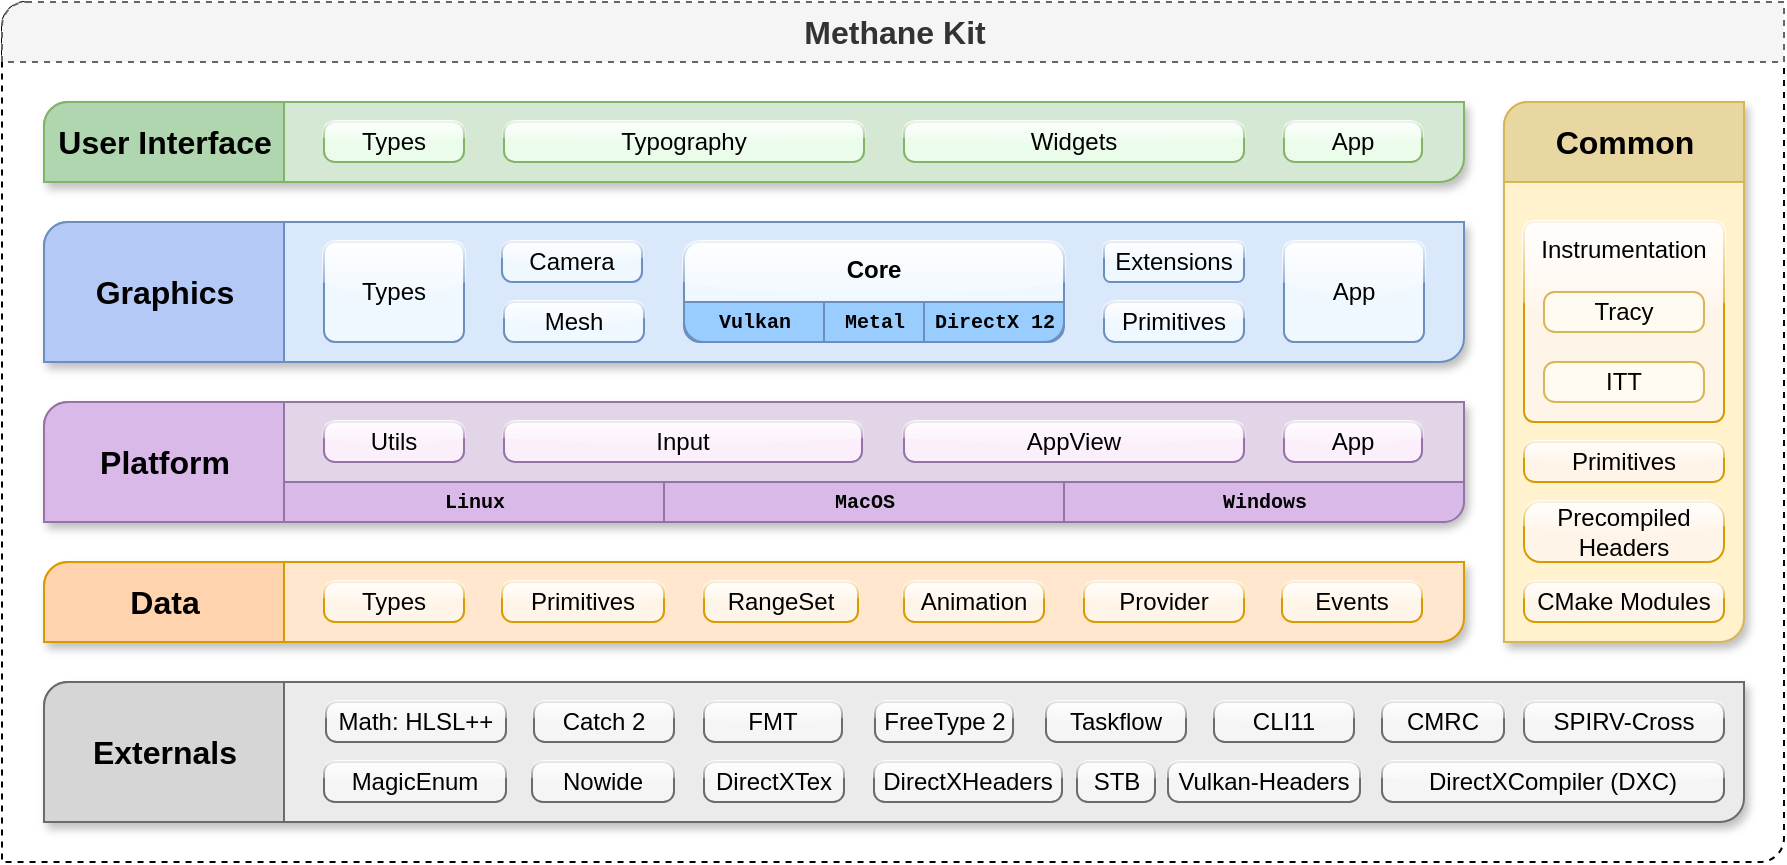 <mxfile version="20.3.0" type="device"><diagram id="n1YW_IKGIQabf7W6xJoi" name="Page-1"><mxGraphModel dx="1102" dy="929" grid="1" gridSize="10" guides="1" tooltips="1" connect="1" arrows="1" fold="1" page="1" pageScale="1" pageWidth="935" pageHeight="470" math="0" shadow="0"><root><mxCell id="0"/><mxCell id="1" parent="0"/><mxCell id="Kfy_bd-Oe_zeapeb3Mzr-61" value="" style="verticalLabelPosition=bottom;verticalAlign=top;html=1;shape=mxgraph.basic.diag_round_rect;dx=6;shadow=0;dashed=1;" parent="1" vertex="1"><mxGeometry x="20" y="20" width="891" height="430" as="geometry"/></mxCell><mxCell id="Kfy_bd-Oe_zeapeb3Mzr-15" value="" style="verticalLabelPosition=bottom;verticalAlign=top;html=1;shape=mxgraph.basic.diag_round_rect;dx=6;fillColor=#e1d5e7;strokeColor=#9673a6;shadow=1;" parent="1" vertex="1"><mxGeometry x="41" y="220" width="710" height="60" as="geometry"/></mxCell><UserObject label="Utils" link="https://github.com/MethanePowered/MethaneKit/tree/master/Modules/Platform/Utils" id="Kfy_bd-Oe_zeapeb3Mzr-16"><mxCell style="rounded=1;whiteSpace=wrap;html=1;strokeColor=#9673a6;arcSize=27;fillColor=#FCEFFC;glass=1;shadow=0;" parent="1" vertex="1"><mxGeometry x="181" y="230" width="70" height="20" as="geometry"/></mxCell></UserObject><UserObject label="Input" link="https://github.com/MethanePowered/MethaneKit/tree/master/Modules/Platform/Input" id="Kfy_bd-Oe_zeapeb3Mzr-17"><mxCell style="rounded=1;whiteSpace=wrap;html=1;strokeColor=#9673a6;arcSize=27;fillColor=#FCEFFC;glass=1;shadow=0;" parent="1" vertex="1"><mxGeometry x="271" y="230" width="179" height="20" as="geometry"/></mxCell></UserObject><UserObject label="App" link="https://github.com/MethanePowered/MethaneKit/tree/master/Modules/Platform/App" id="Kfy_bd-Oe_zeapeb3Mzr-20"><mxCell style="rounded=1;whiteSpace=wrap;html=1;strokeColor=#9673a6;arcSize=27;fillColor=#FCEFFC;glass=1;shadow=0;" parent="1" vertex="1"><mxGeometry x="661" y="230" width="69" height="20" as="geometry"/></mxCell></UserObject><UserObject label="AppView" link="https://github.com/MethanePowered/MethaneKit/tree/master/Modules/Platform/AppView" id="Kfy_bd-Oe_zeapeb3Mzr-21"><mxCell style="rounded=1;whiteSpace=wrap;html=1;strokeColor=#9673a6;arcSize=27;fillColor=#FCEFFC;glass=1;shadow=0;" parent="1" vertex="1"><mxGeometry x="471" y="230" width="170" height="20" as="geometry"/></mxCell></UserObject><UserObject label="Platform" link="https://github.com/MethanePowered/MethaneKit/tree/master/Modules/Platform" id="Kfy_bd-Oe_zeapeb3Mzr-22"><mxCell style="verticalLabelPosition=middle;verticalAlign=middle;html=1;shape=mxgraph.basic.corner_round_rect;dx=6;strokeColor=#9673a6;align=center;labelPosition=center;fontSize=16;fillColor=#D8B9E7;fontStyle=1" parent="1" vertex="1"><mxGeometry x="41" y="220" width="120" height="60" as="geometry"/></mxCell></UserObject><mxCell id="Kfy_bd-Oe_zeapeb3Mzr-2" value="" style="verticalLabelPosition=bottom;verticalAlign=top;html=1;shape=mxgraph.basic.diag_round_rect;dx=6;fillColor=#ffe6cc;strokeColor=#d79b00;shadow=1;" parent="1" vertex="1"><mxGeometry x="41" y="300" width="710" height="40" as="geometry"/></mxCell><UserObject label="Types" link="https://github.com/MethanePowered/MethaneKit/tree/master/Modules/Data/Types" id="Kfy_bd-Oe_zeapeb3Mzr-4"><mxCell style="rounded=1;whiteSpace=wrap;html=1;strokeColor=#d79b00;arcSize=27;fillColor=#FFF4E8;glass=1;shadow=0;" parent="1" vertex="1"><mxGeometry x="181" y="310" width="70" height="20" as="geometry"/></mxCell></UserObject><UserObject label="Primitives" link="https://github.com/MethanePowered/MethaneKit/tree/master/Modules/Data/Primitives" id="Kfy_bd-Oe_zeapeb3Mzr-7"><mxCell style="rounded=1;whiteSpace=wrap;html=1;strokeColor=#d79b00;arcSize=27;fillColor=#FFF4E8;glass=1;shadow=0;" parent="1" vertex="1"><mxGeometry x="270" y="310" width="81" height="20" as="geometry"/></mxCell></UserObject><UserObject label="Provider" link="https://github.com/MethanePowered/MethaneKit/tree/master/Modules/Data/Provider" id="Kfy_bd-Oe_zeapeb3Mzr-8"><mxCell style="rounded=1;whiteSpace=wrap;html=1;strokeColor=#d79b00;arcSize=27;fillColor=#FFF4E8;glass=1;shadow=0;" parent="1" vertex="1"><mxGeometry x="561" y="310" width="80" height="20" as="geometry"/></mxCell></UserObject><UserObject label="Animation" link="https://github.com/MethanePowered/MethaneKit/tree/master/Modules/Data/Animation" id="Kfy_bd-Oe_zeapeb3Mzr-9"><mxCell style="rounded=1;whiteSpace=wrap;html=1;strokeColor=#d79b00;arcSize=27;fillColor=#FFF4E8;glass=1;shadow=0;" parent="1" vertex="1"><mxGeometry x="471" y="310" width="70" height="20" as="geometry"/></mxCell></UserObject><UserObject label="RangeSet" link="https://github.com/MethanePowered/MethaneKit/tree/master/Modules/Data/RangeSet" id="Kfy_bd-Oe_zeapeb3Mzr-10"><mxCell style="rounded=1;whiteSpace=wrap;html=1;strokeColor=#d79b00;arcSize=27;fillColor=#FFF4E8;glass=1;shadow=0;" parent="1" vertex="1"><mxGeometry x="371" y="310" width="77" height="20" as="geometry"/></mxCell></UserObject><UserObject label="Events" link="https://github.com/MethanePowered/MethaneKit/tree/master/Modules/Data/Events" id="Kfy_bd-Oe_zeapeb3Mzr-11"><mxCell style="rounded=1;whiteSpace=wrap;html=1;strokeColor=#d79b00;arcSize=27;fillColor=#FFF4E8;glass=1;shadow=0;" parent="1" vertex="1"><mxGeometry x="660" y="310" width="70" height="20" as="geometry"/></mxCell></UserObject><UserObject label="Data" link="https://github.com/MethanePowered/MethaneKit/tree/master/Modules/Data" id="Kfy_bd-Oe_zeapeb3Mzr-12"><mxCell style="verticalLabelPosition=middle;verticalAlign=middle;html=1;shape=mxgraph.basic.corner_round_rect;dx=6;strokeColor=#d79b00;align=center;labelPosition=center;fontSize=16;fillColor=#FFD3AD;fontStyle=1" parent="1" vertex="1"><mxGeometry x="41" y="300" width="120" height="40" as="geometry"/></mxCell></UserObject><mxCell id="Kfy_bd-Oe_zeapeb3Mzr-24" value="" style="verticalLabelPosition=bottom;verticalAlign=top;html=1;shape=mxgraph.basic.diag_round_rect;dx=6;fillColor=#dae8fc;strokeColor=#6c8ebf;shadow=1;" parent="1" vertex="1"><mxGeometry x="41" y="130" width="710" height="70" as="geometry"/></mxCell><UserObject label="Graphics" link="https://github.com/MethanePowered/MethaneKit/tree/master/Modules/Graphics" id="Kfy_bd-Oe_zeapeb3Mzr-29"><mxCell style="verticalLabelPosition=middle;verticalAlign=middle;html=1;shape=mxgraph.basic.corner_round_rect;dx=6;strokeColor=#6c8ebf;align=center;labelPosition=center;fontSize=16;fontStyle=1;fillColor=#B5C9F7;" parent="1" vertex="1"><mxGeometry x="41" y="130" width="120" height="70" as="geometry"/></mxCell></UserObject><UserObject label="Types" link="https://github.com/MethanePowered/MethaneKit/tree/master/Modules/Graphics/Types" id="Kfy_bd-Oe_zeapeb3Mzr-36"><mxCell style="rounded=1;whiteSpace=wrap;html=1;strokeColor=#6c8ebf;arcSize=11;fillColor=#F0F8FF;glass=1;shadow=0;" parent="1" vertex="1"><mxGeometry x="181" y="140" width="70" height="50" as="geometry"/></mxCell></UserObject><UserObject label="Primitives" link="https://github.com/MethanePowered/MethaneKit/tree/master/Modules/Graphics/Primitives" id="Kfy_bd-Oe_zeapeb3Mzr-37"><mxCell style="rounded=1;whiteSpace=wrap;html=1;strokeColor=#6c8ebf;arcSize=27;fillColor=#F0F8FF;glass=1;shadow=0;" parent="1" vertex="1"><mxGeometry x="571" y="170" width="70" height="20" as="geometry"/></mxCell></UserObject><UserObject label="Camera" link="https://github.com/MethanePowered/MethaneKit/tree/master/Modules/Graphics/Camera" id="Kfy_bd-Oe_zeapeb3Mzr-38"><mxCell style="rounded=1;whiteSpace=wrap;html=1;strokeColor=#6c8ebf;arcSize=25;fillColor=#F0F8FF;glass=1;shadow=0;" parent="1" vertex="1"><mxGeometry x="270" y="140" width="70" height="20" as="geometry"/></mxCell></UserObject><UserObject label="App" link="https://github.com/MethanePowered/MethaneKit/tree/master/Modules/Graphics/App" id="Kfy_bd-Oe_zeapeb3Mzr-40"><mxCell style="rounded=1;whiteSpace=wrap;html=1;strokeColor=#6c8ebf;arcSize=10;fillColor=#F0F8FF;glass=1;shadow=0;" parent="1" vertex="1"><mxGeometry x="661" y="140" width="70" height="50" as="geometry"/></mxCell></UserObject><UserObject label="Extensions" link="https://github.com/MethanePowered/MethaneKit/tree/master/Modules/Graphics/Extensions" id="Kfy_bd-Oe_zeapeb3Mzr-41"><mxCell style="rounded=1;whiteSpace=wrap;html=1;strokeColor=#6c8ebf;arcSize=16;fillColor=#F0F8FF;glass=1;shadow=0;" parent="1" vertex="1"><mxGeometry x="571" y="140" width="70" height="20" as="geometry"/></mxCell></UserObject><mxCell id="Kfy_bd-Oe_zeapeb3Mzr-42" value="" style="verticalLabelPosition=bottom;verticalAlign=top;html=1;shape=mxgraph.basic.diag_round_rect;dx=6;fillColor=#d5e8d4;strokeColor=#82b366;shadow=1;" parent="1" vertex="1"><mxGeometry x="41" y="70" width="710" height="40" as="geometry"/></mxCell><UserObject label="User Interface" link="https://github.com/MethanePowered/MethaneKit/tree/master/Modules/UserInterface" id="Kfy_bd-Oe_zeapeb3Mzr-43"><mxCell style="verticalLabelPosition=middle;verticalAlign=middle;html=1;shape=mxgraph.basic.corner_round_rect;dx=6;strokeColor=#82b366;align=center;labelPosition=center;fontSize=16;fontStyle=1;fillColor=#B0D6B0;" parent="1" vertex="1"><mxGeometry x="41" y="70" width="120" height="40" as="geometry"/></mxCell></UserObject><UserObject label="Types" link="https://github.com/MethanePowered/MethaneKit/tree/master/Modules/UserInterface/Types" id="Kfy_bd-Oe_zeapeb3Mzr-50"><mxCell style="rounded=1;whiteSpace=wrap;html=1;strokeColor=#82b366;arcSize=27;fillColor=#EBFCEB;glass=1;shadow=0;" parent="1" vertex="1"><mxGeometry x="181" y="80" width="70" height="20" as="geometry"/></mxCell></UserObject><UserObject label="Typography" link="https://github.com/MethanePowered/MethaneKit/tree/master/Modules/UserInterface/Typography" id="Kfy_bd-Oe_zeapeb3Mzr-51"><mxCell style="rounded=1;whiteSpace=wrap;html=1;strokeColor=#82b366;arcSize=27;fillColor=#EBFCEB;glass=1;shadow=0;" parent="1" vertex="1"><mxGeometry x="271" y="80" width="180" height="20" as="geometry"/></mxCell></UserObject><UserObject label="App" link="https://github.com/MethanePowered/MethaneKit/tree/master/Modules/UserInterface/App" id="Kfy_bd-Oe_zeapeb3Mzr-52"><mxCell style="rounded=1;whiteSpace=wrap;html=1;strokeColor=#82b366;arcSize=27;fillColor=#EBFCEB;glass=1;shadow=0;" parent="1" vertex="1"><mxGeometry x="661" y="80" width="69" height="20" as="geometry"/></mxCell></UserObject><UserObject label="Widgets" link="https://github.com/MethanePowered/MethaneKit/tree/master/Modules/UserInterface/Widgets" id="Kfy_bd-Oe_zeapeb3Mzr-53"><mxCell style="rounded=1;whiteSpace=wrap;html=1;strokeColor=#82b366;arcSize=27;fillColor=#EBFCEB;glass=1;shadow=0;" parent="1" vertex="1"><mxGeometry x="471" y="80" width="170" height="20" as="geometry"/></mxCell></UserObject><mxCell id="Kfy_bd-Oe_zeapeb3Mzr-54" value="" style="verticalLabelPosition=bottom;verticalAlign=top;html=1;shape=mxgraph.basic.diag_round_rect;dx=6;fillColor=#fff2cc;strokeColor=#d6b656;shadow=1;sketch=0;" parent="1" vertex="1"><mxGeometry x="771" y="70" width="120" height="270" as="geometry"/></mxCell><UserObject label="Common" link="https://github.com/MethanePowered/MethaneKit/tree/master/Modules/Common" id="Kfy_bd-Oe_zeapeb3Mzr-55"><mxCell style="verticalLabelPosition=middle;verticalAlign=middle;html=1;shape=mxgraph.basic.corner_round_rect;dx=6;strokeColor=#d6b656;align=center;labelPosition=center;fontSize=16;fontStyle=1;fillColor=#E8D7A0;" parent="1" vertex="1"><mxGeometry x="771" y="70" width="120" height="40" as="geometry"/></mxCell></UserObject><UserObject label="CMake Modules" link="https://github.com/MethanePowered/MethaneKit/tree/master/CMake" id="Kfy_bd-Oe_zeapeb3Mzr-56"><mxCell style="rounded=1;whiteSpace=wrap;html=1;strokeColor=#d79b00;arcSize=27;fillColor=#FFF4E8;glass=1;shadow=0;" parent="1" vertex="1"><mxGeometry x="781" y="310" width="100" height="20" as="geometry"/></mxCell></UserObject><UserObject label="Instrumentation" link="https://github.com/MethanePowered/MethaneKit/tree/master/Modules/Common/Instrumentation" id="Kfy_bd-Oe_zeapeb3Mzr-57"><mxCell style="rounded=1;whiteSpace=wrap;html=1;strokeColor=#d79b00;arcSize=5;fillColor=#FFF4E8;glass=1;shadow=0;verticalAlign=top;" parent="1" vertex="1"><mxGeometry x="781" y="130" width="100" height="100" as="geometry"/></mxCell></UserObject><UserObject label="Tracy" link="https://github.com/MethanePowered/Tracy" id="Kfy_bd-Oe_zeapeb3Mzr-58"><mxCell style="rounded=1;whiteSpace=wrap;html=1;strokeColor=#d6b656;arcSize=27;glass=0;shadow=0;fillColor=#FFFBF0;" parent="1" vertex="1"><mxGeometry x="791" y="165" width="80" height="20" as="geometry"/></mxCell></UserObject><UserObject label="ITT" link="https://github.com/MethanePowered/IttApi" id="Kfy_bd-Oe_zeapeb3Mzr-59"><mxCell style="rounded=1;whiteSpace=wrap;html=1;strokeColor=#d6b656;arcSize=27;glass=0;shadow=0;fillColor=#FFFBF0;" parent="1" vertex="1"><mxGeometry x="791" y="200" width="80" height="20" as="geometry"/></mxCell></UserObject><UserObject label="Precompiled Headers" link="https://github.com/MethanePowered/MethaneKit/tree/master/Modules/Common/PrecompiledHeaders" id="Kfy_bd-Oe_zeapeb3Mzr-60"><mxCell style="rounded=1;whiteSpace=wrap;html=1;strokeColor=#d79b00;arcSize=27;fillColor=#FFF4E8;glass=1;shadow=0;" parent="1" vertex="1"><mxGeometry x="781" y="270" width="100" height="30" as="geometry"/></mxCell></UserObject><UserObject label="Methane Kit" link="https://github.com/MethanePowered/MethaneKit" id="Kfy_bd-Oe_zeapeb3Mzr-62"><mxCell style="verticalLabelPosition=middle;verticalAlign=middle;html=1;shape=mxgraph.basic.corner_round_rect;dx=6;strokeColor=#666666;align=center;labelPosition=center;fontSize=16;fontStyle=1;fillColor=#f5f5f5;fontColor=#333333;dashed=1;" parent="1" vertex="1"><mxGeometry x="20" y="20" width="891" height="30" as="geometry"/></mxCell></UserObject><mxCell id="Kfy_bd-Oe_zeapeb3Mzr-69" value="" style="verticalLabelPosition=bottom;verticalAlign=top;html=1;shape=mxgraph.basic.diag_round_rect;dx=6;shadow=1;strokeColor=#6B6B6B;fillColor=#EBEBEB;" parent="1" vertex="1"><mxGeometry x="41" y="360" width="850" height="70" as="geometry"/></mxCell><UserObject label="Externals" link="https://github.com/MethanePowered/MethaneKit/tree/master/Externals" id="Kfy_bd-Oe_zeapeb3Mzr-70"><mxCell style="verticalLabelPosition=middle;verticalAlign=middle;html=1;shape=mxgraph.basic.corner_round_rect;dx=6;align=center;labelPosition=center;fontSize=16;fontStyle=1;strokeColor=#6B6B6B;fillColor=#D6D6D6;" parent="1" vertex="1"><mxGeometry x="41" y="360" width="120" height="70" as="geometry"/></mxCell></UserObject><UserObject label="Math: HLSL++" link="https://github.com/MethanePowered/HLSLpp/" id="Kfy_bd-Oe_zeapeb3Mzr-71"><mxCell style="rounded=1;whiteSpace=wrap;html=1;arcSize=27;glass=1;shadow=0;fillColor=#F5F5F5;strokeColor=#6B6B6B;" parent="1" vertex="1"><mxGeometry x="182" y="370" width="90" height="20" as="geometry"/></mxCell></UserObject><UserObject label="CLI11" link="https://github.com/MethanePowered/CLI11/" id="Kfy_bd-Oe_zeapeb3Mzr-72"><mxCell style="rounded=1;whiteSpace=wrap;html=1;arcSize=27;glass=1;shadow=0;fillColor=#F5F5F5;strokeColor=#6B6B6B;" parent="1" vertex="1"><mxGeometry x="626" y="370" width="70" height="20" as="geometry"/></mxCell></UserObject><UserObject label="FMT" link="https://github.com/MethanePowered/FMT/" id="Kfy_bd-Oe_zeapeb3Mzr-73"><mxCell style="rounded=1;whiteSpace=wrap;html=1;arcSize=27;glass=1;shadow=0;fillColor=#F5F5F5;strokeColor=#6B6B6B;" parent="1" vertex="1"><mxGeometry x="371" y="370" width="69" height="20" as="geometry"/></mxCell></UserObject><UserObject label="DirectXCompiler (DXC)" link="https://github.com/MethanePowered/DirectXShaderCompiler" id="Kfy_bd-Oe_zeapeb3Mzr-74"><mxCell style="rounded=1;whiteSpace=wrap;html=1;arcSize=27;glass=1;shadow=0;fillColor=#F5F5F5;strokeColor=#6B6B6B;fontSize=12;" parent="1" vertex="1"><mxGeometry x="710" y="400" width="171" height="20" as="geometry"/></mxCell></UserObject><UserObject label="DirectXTex" link="https://github.com/MethanePowered/DirectXTex/" id="Kfy_bd-Oe_zeapeb3Mzr-75"><mxCell style="rounded=1;whiteSpace=wrap;html=1;arcSize=27;glass=1;shadow=0;fillColor=#F5F5F5;strokeColor=#6B6B6B;" parent="1" vertex="1"><mxGeometry x="371" y="400" width="70" height="20" as="geometry"/></mxCell></UserObject><UserObject label="CMRC" link="https://github.com/MethanePowered/CMRC/" id="Kfy_bd-Oe_zeapeb3Mzr-76"><mxCell style="rounded=1;whiteSpace=wrap;html=1;arcSize=27;glass=1;shadow=0;fillColor=#F5F5F5;strokeColor=#6B6B6B;" parent="1" vertex="1"><mxGeometry x="710" y="370" width="61" height="20" as="geometry"/></mxCell></UserObject><UserObject label="FreeType 2" link="https://github.com/MethanePowered/FreeType2/" id="Kfy_bd-Oe_zeapeb3Mzr-79"><mxCell style="rounded=1;whiteSpace=wrap;html=1;arcSize=27;glass=1;shadow=0;fillColor=#F5F5F5;strokeColor=#6B6B6B;" parent="1" vertex="1"><mxGeometry x="456.5" y="370" width="69" height="20" as="geometry"/></mxCell></UserObject><UserObject label="Taskflow" link="https://github.com/MethanePowered/Taskflow/" id="Kfy_bd-Oe_zeapeb3Mzr-81"><mxCell style="rounded=1;whiteSpace=wrap;html=1;arcSize=27;glass=1;shadow=0;fillColor=#F5F5F5;strokeColor=#6B6B6B;" parent="1" vertex="1"><mxGeometry x="542" y="370" width="70" height="20" as="geometry"/></mxCell></UserObject><UserObject label="SPIRV-Cross" link="https://github.com/MethanePowered/SPIRVCross" id="Kfy_bd-Oe_zeapeb3Mzr-82"><mxCell style="rounded=1;whiteSpace=wrap;html=1;arcSize=27;glass=1;shadow=0;fillColor=#F5F5F5;strokeColor=#6B6B6B;fontSize=12;" parent="1" vertex="1"><mxGeometry x="781" y="370" width="100" height="20" as="geometry"/></mxCell></UserObject><UserObject label="STB" link="https://github.com/MethanePowered/STB/" id="Kfy_bd-Oe_zeapeb3Mzr-83"><mxCell style="rounded=1;whiteSpace=wrap;html=1;arcSize=27;glass=1;shadow=0;fillColor=#F5F5F5;strokeColor=#6B6B6B;" parent="1" vertex="1"><mxGeometry x="557.5" y="400" width="39" height="20" as="geometry"/></mxCell></UserObject><UserObject label="Catch 2" link="https://github.com/MethanePowered/Catch2/" id="Kfy_bd-Oe_zeapeb3Mzr-84"><mxCell style="rounded=1;whiteSpace=wrap;html=1;arcSize=27;glass=1;shadow=0;fillColor=#F5F5F5;strokeColor=#6B6B6B;" parent="1" vertex="1"><mxGeometry x="286" y="370" width="70" height="20" as="geometry"/></mxCell></UserObject><UserObject label="Vulkan-Headers&lt;br&gt;" link="https://github.com/MethanePowered/VulkanHeaders" id="Kfy_bd-Oe_zeapeb3Mzr-85"><mxCell style="rounded=1;whiteSpace=wrap;html=1;arcSize=27;glass=1;shadow=0;fillColor=#F5F5F5;strokeColor=#6B6B6B;" parent="1" vertex="1"><mxGeometry x="603" y="400" width="96" height="20" as="geometry"/></mxCell></UserObject><UserObject label="DirectXHeaders" link="https://github.com/MethanePowered/DirectXHeaders" id="Kfy_bd-Oe_zeapeb3Mzr-86"><mxCell style="rounded=1;whiteSpace=wrap;html=1;arcSize=27;glass=1;shadow=0;fillColor=#F5F5F5;strokeColor=#6B6B6B;" parent="1" vertex="1"><mxGeometry x="456" y="400" width="94" height="20" as="geometry"/></mxCell></UserObject><mxCell id="Kfy_bd-Oe_zeapeb3Mzr-89" value="Windows" style="verticalLabelPosition=middle;verticalAlign=middle;html=1;shape=mxgraph.basic.corner_round_rect;dx=6;strokeColor=#9673a6;align=center;labelPosition=center;fontSize=10;fontStyle=1;flipH=1;flipV=1;fontFamily=Courier New;fillColor=#D8B9E7;" parent="1" vertex="1"><mxGeometry x="551" y="260" width="200" height="20" as="geometry"/></mxCell><mxCell id="Kfy_bd-Oe_zeapeb3Mzr-90" value="Linux" style="verticalLabelPosition=middle;verticalAlign=middle;html=1;shape=mxgraph.basic.corner_round_rect;dx=0;strokeColor=#9673a6;align=center;labelPosition=center;fontSize=10;fontStyle=1;flipH=1;flipV=1;fontFamily=Courier New;fillColor=#D8B9E7;labelBackgroundColor=none;" parent="1" vertex="1"><mxGeometry x="161" y="260" width="190" height="20" as="geometry"/></mxCell><mxCell id="Kfy_bd-Oe_zeapeb3Mzr-91" value="&lt;font style=&quot;font-size: 10px;&quot;&gt;MacOS&lt;/font&gt;" style="verticalLabelPosition=middle;verticalAlign=middle;html=1;shape=mxgraph.basic.corner_round_rect;dx=0;strokeColor=#9673a6;align=center;labelPosition=center;fontSize=10;fontStyle=1;flipH=1;flipV=1;fontFamily=Courier New;fillColor=#D8B9E7;" parent="1" vertex="1"><mxGeometry x="351" y="260" width="200" height="20" as="geometry"/></mxCell><UserObject label="" link="https://github.com/MethanePowered/MethaneKit/tree/master/Modules/Graphics/Core" id="Kfy_bd-Oe_zeapeb3Mzr-98"><mxCell style="group" parent="1" vertex="1" connectable="0"><mxGeometry x="361" y="140" width="190" height="50" as="geometry"/></mxCell></UserObject><mxCell id="Kfy_bd-Oe_zeapeb3Mzr-39" value="Core" style="rounded=1;whiteSpace=wrap;html=1;strokeColor=#6c8ebf;arcSize=16;fillColor=#F0F8FF;shadow=0;glass=1;perimeterSpacing=0;strokeWidth=1;verticalAlign=top;sketch=0;fontStyle=1" parent="Kfy_bd-Oe_zeapeb3Mzr-98" vertex="1"><mxGeometry width="190" height="50" as="geometry"/></mxCell><UserObject label="&lt;font style=&quot;font-size: 10px&quot;&gt;Metal&lt;/font&gt;" link="https://github.com/MethanePowered/MethaneKit/tree/master/Modules/Graphics/Core/Sources/Methane/Graphics/Metal" id="Kfy_bd-Oe_zeapeb3Mzr-92"><mxCell style="verticalLabelPosition=middle;verticalAlign=middle;html=1;shape=mxgraph.basic.corner_round_rect;dx=0;align=center;labelPosition=center;fontSize=10;fontStyle=1;flipH=1;flipV=1;fontFamily=Courier New;strokeColor=#6C8EBF;fillColor=#99CCFF;" parent="Kfy_bd-Oe_zeapeb3Mzr-98" vertex="1"><mxGeometry x="70" y="30" width="50" height="20" as="geometry"/></mxCell></UserObject><UserObject label="DirectX 12" link="https://github.com/MethanePowered/MethaneKit/tree/master/Modules/Graphics/Core/Sources/Methane/Graphics/DirectX12" id="Kfy_bd-Oe_zeapeb3Mzr-94"><mxCell style="verticalLabelPosition=middle;verticalAlign=middle;html=1;shape=mxgraph.basic.corner_round_rect;dx=6;align=center;labelPosition=center;fontSize=10;fontStyle=1;flipH=1;flipV=1;fontFamily=Courier New;strokeColor=#6C8EBF;fillColor=#99CCFF;" parent="Kfy_bd-Oe_zeapeb3Mzr-98" vertex="1"><mxGeometry x="120" y="30" width="70" height="20" as="geometry"/></mxCell></UserObject><UserObject label="&lt;b&gt;Vulkan&lt;/b&gt;" link="https://github.com/MethanePowered/MethaneKit/tree/master/Modules/Graphics/Core/Sources/Methane/Graphics/Vulkan" id="Kfy_bd-Oe_zeapeb3Mzr-97"><mxCell style="verticalLabelPosition=middle;verticalAlign=middle;html=1;shape=mxgraph.basic.corner_round_rect;dx=6;align=center;labelPosition=center;fontSize=10;fontStyle=0;flipH=0;flipV=1;fontFamily=Courier New;strokeColor=#6C8EBF;fillColor=#99CCFF;" parent="Kfy_bd-Oe_zeapeb3Mzr-98" vertex="1"><mxGeometry y="30" width="70" height="20" as="geometry"/></mxCell></UserObject><UserObject label="Nowide" link="https://github.com/MethanePowered/BoostNowide/" id="6SLEu1ARzhDS4VnxVoli-3"><mxCell style="rounded=1;whiteSpace=wrap;html=1;arcSize=27;glass=1;shadow=0;fillColor=#F5F5F5;strokeColor=#6B6B6B;" parent="1" vertex="1"><mxGeometry x="285" y="400" width="71" height="20" as="geometry"/></mxCell></UserObject><UserObject label="MagicEnum" link="https://github.com/MethanePowered/MagicEnum/" id="6SLEu1ARzhDS4VnxVoli-4"><mxCell style="rounded=1;whiteSpace=wrap;html=1;arcSize=27;glass=1;shadow=0;fillColor=#F5F5F5;strokeColor=#6B6B6B;" parent="1" vertex="1"><mxGeometry x="181" y="400" width="91" height="20" as="geometry"/></mxCell></UserObject><UserObject label="Primitives" link="https://github.com/MethanePowered/MethaneKit/tree/master/Modules/Common/Primitives" id="6SLEu1ARzhDS4VnxVoli-5"><mxCell style="rounded=1;whiteSpace=wrap;html=1;strokeColor=#d79b00;arcSize=27;fillColor=#FFF4E8;glass=1;shadow=0;" parent="1" vertex="1"><mxGeometry x="781" y="240" width="100" height="20" as="geometry"/></mxCell></UserObject><UserObject label="Mesh" link="https://github.com/MethanePowered/MethaneKit/tree/master/Modules/Graphics/Mesh" id="2yRKrgA3gbOWHltFqYSs-2"><mxCell style="rounded=1;whiteSpace=wrap;html=1;strokeColor=#6c8ebf;arcSize=25;fillColor=#F0F8FF;glass=1;shadow=0;" parent="1" vertex="1"><mxGeometry x="271" y="170" width="70" height="20" as="geometry"/></mxCell></UserObject></root></mxGraphModel></diagram></mxfile>